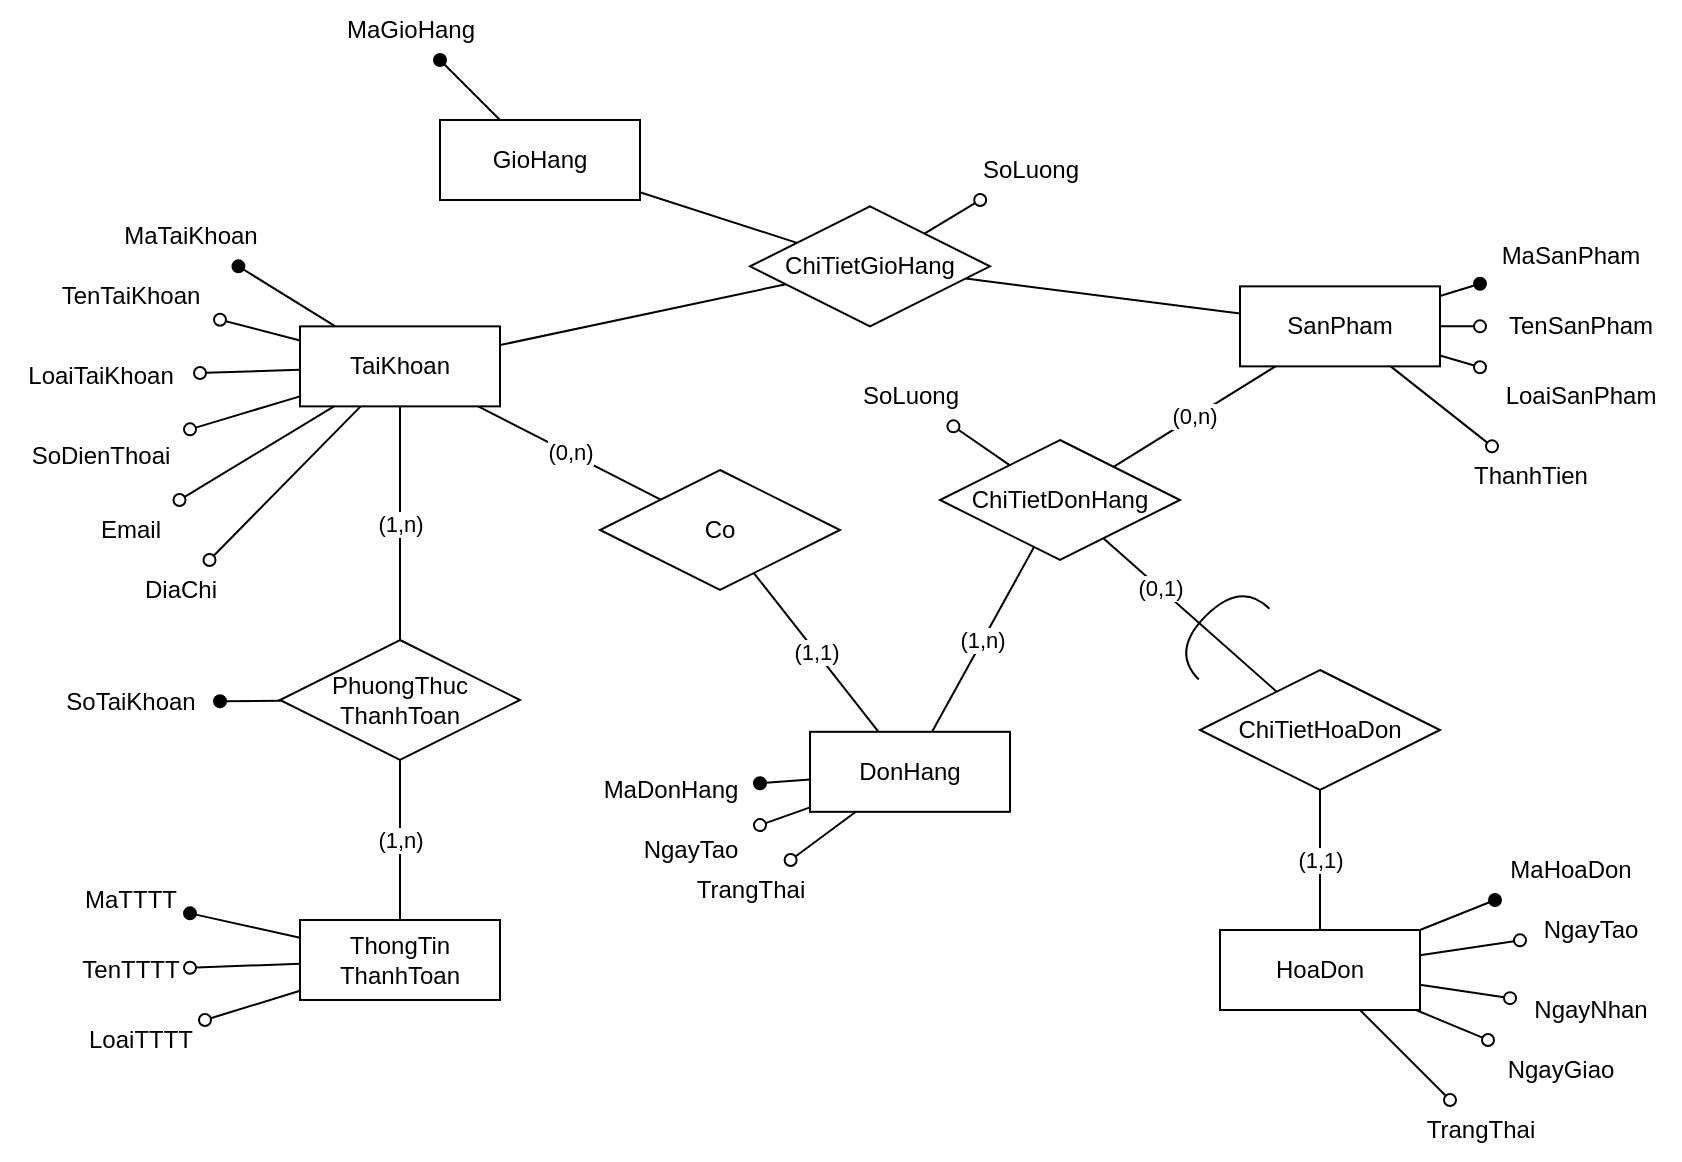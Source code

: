 <mxfile version="16.5.1" type="device"><diagram id="0Z3v2Z1KV5YY5KToACfr" name="Page-1"><mxGraphModel dx="630" dy="517" grid="1" gridSize="10" guides="1" tooltips="1" connect="1" arrows="1" fold="1" page="1" pageScale="1" pageWidth="850" pageHeight="1100" math="0" shadow="0"><root><mxCell id="0"/><mxCell id="1" parent="0"/><mxCell id="Guv1x2ETusMHflI9gNcT-3" style="rounded=0;orthogonalLoop=1;jettySize=auto;html=1;startArrow=none;startFill=0;endArrow=oval;endFill=1;" parent="1" source="Guv1x2ETusMHflI9gNcT-2" target="Guv1x2ETusMHflI9gNcT-4" edge="1"><mxGeometry relative="1" as="geometry"><mxPoint x="600" y="803.18" as="targetPoint"/></mxGeometry></mxCell><mxCell id="L8RuMudFnylKpwq9Dgwt-92" value="(0,n)" style="edgeStyle=none;rounded=0;orthogonalLoop=1;jettySize=auto;html=1;endArrow=none;endFill=0;" parent="1" source="Guv1x2ETusMHflI9gNcT-2" target="L8RuMudFnylKpwq9Dgwt-34" edge="1"><mxGeometry relative="1" as="geometry"/></mxCell><mxCell id="Guv1x2ETusMHflI9gNcT-2" value="SanPham" style="whiteSpace=wrap;html=1;align=center;" parent="1" vertex="1"><mxGeometry x="670" y="833.18" width="100" height="40" as="geometry"/></mxCell><mxCell id="Guv1x2ETusMHflI9gNcT-4" value="MaSanPham" style="text;html=1;align=center;verticalAlign=middle;resizable=0;points=[];autosize=1;strokeColor=none;fillColor=none;" parent="1" vertex="1"><mxGeometry x="790" y="803.18" width="90" height="30" as="geometry"/></mxCell><mxCell id="Guv1x2ETusMHflI9gNcT-5" style="rounded=0;orthogonalLoop=1;jettySize=auto;html=1;startArrow=none;startFill=0;endArrow=oval;endFill=0;" parent="1" source="Guv1x2ETusMHflI9gNcT-2" target="Guv1x2ETusMHflI9gNcT-6" edge="1"><mxGeometry relative="1" as="geometry"><mxPoint x="600" y="833.18" as="targetPoint"/><mxPoint x="680" y="845.438" as="sourcePoint"/></mxGeometry></mxCell><mxCell id="Guv1x2ETusMHflI9gNcT-6" value="TenSanPham" style="text;html=1;align=center;verticalAlign=middle;resizable=0;points=[];autosize=1;strokeColor=none;fillColor=none;" parent="1" vertex="1"><mxGeometry x="790" y="838.18" width="100" height="30" as="geometry"/></mxCell><mxCell id="Guv1x2ETusMHflI9gNcT-9" style="rounded=0;orthogonalLoop=1;jettySize=auto;html=1;startArrow=none;startFill=0;endArrow=oval;endFill=0;" parent="1" source="Guv1x2ETusMHflI9gNcT-2" target="Guv1x2ETusMHflI9gNcT-10" edge="1"><mxGeometry relative="1" as="geometry"><mxPoint x="600" y="868.18" as="targetPoint"/><mxPoint x="660" y="873.18" as="sourcePoint"/></mxGeometry></mxCell><mxCell id="Guv1x2ETusMHflI9gNcT-10" value="ThanhTien" style="text;html=1;align=center;verticalAlign=middle;resizable=0;points=[];autosize=1;strokeColor=none;fillColor=none;" parent="1" vertex="1"><mxGeometry x="775" y="913.18" width="80" height="30" as="geometry"/></mxCell><mxCell id="Guv1x2ETusMHflI9gNcT-11" style="rounded=0;orthogonalLoop=1;jettySize=auto;html=1;startArrow=none;startFill=0;endArrow=oval;endFill=0;" parent="1" source="Guv1x2ETusMHflI9gNcT-2" target="L8RuMudFnylKpwq9Dgwt-99" edge="1"><mxGeometry relative="1" as="geometry"><mxPoint x="728.333" y="778.18" as="targetPoint"/><mxPoint x="690" y="865.367" as="sourcePoint"/></mxGeometry></mxCell><mxCell id="L8RuMudFnylKpwq9Dgwt-94" value="(0,n)" style="edgeStyle=none;rounded=0;orthogonalLoop=1;jettySize=auto;html=1;endArrow=none;endFill=0;" parent="1" source="L8RuMudFnylKpwq9Dgwt-1" target="r2I_sDKQ74VJ2_6Y991G-1" edge="1"><mxGeometry relative="1" as="geometry"><mxPoint x="384.876" y="940.062" as="targetPoint"/></mxGeometry></mxCell><mxCell id="L8RuMudFnylKpwq9Dgwt-112" style="edgeStyle=none;rounded=0;orthogonalLoop=1;jettySize=auto;html=1;startArrow=none;startFill=0;endArrow=none;endFill=0;" parent="1" source="L8RuMudFnylKpwq9Dgwt-1" target="L8RuMudFnylKpwq9Dgwt-107" edge="1"><mxGeometry relative="1" as="geometry"/></mxCell><mxCell id="L8RuMudFnylKpwq9Dgwt-1" value="TaiKhoan" style="whiteSpace=wrap;html=1;align=center;" parent="1" vertex="1"><mxGeometry x="200" y="853.18" width="100" height="40" as="geometry"/></mxCell><mxCell id="L8RuMudFnylKpwq9Dgwt-3" style="rounded=0;orthogonalLoop=1;jettySize=auto;html=1;startArrow=none;startFill=0;endArrow=oval;endFill=0;" parent="1" source="L8RuMudFnylKpwq9Dgwt-1" target="L8RuMudFnylKpwq9Dgwt-4" edge="1"><mxGeometry relative="1" as="geometry"><mxPoint x="140" y="833.18" as="targetPoint"/><mxPoint x="210" y="845.368" as="sourcePoint"/></mxGeometry></mxCell><mxCell id="L8RuMudFnylKpwq9Dgwt-4" value="TenTaiKhoan" style="text;html=1;align=center;verticalAlign=middle;resizable=0;points=[];autosize=1;strokeColor=none;fillColor=none;" parent="1" vertex="1"><mxGeometry x="70" y="823.18" width="90" height="30" as="geometry"/></mxCell><mxCell id="L8RuMudFnylKpwq9Dgwt-127" value="(1,n)" style="edgeStyle=none;rounded=0;orthogonalLoop=1;jettySize=auto;html=1;startArrow=none;startFill=0;endArrow=none;endFill=0;" parent="1" source="En7VGBinBPHMmx7HespI-6" target="L8RuMudFnylKpwq9Dgwt-36" edge="1"><mxGeometry relative="1" as="geometry"/></mxCell><mxCell id="En7VGBinBPHMmx7HespI-6" value="ThongTin&lt;br&gt;ThanhToan" style="whiteSpace=wrap;html=1;align=center;" parent="1" vertex="1"><mxGeometry x="200" y="1150" width="100" height="40" as="geometry"/></mxCell><mxCell id="L8RuMudFnylKpwq9Dgwt-8" style="rounded=0;orthogonalLoop=1;jettySize=auto;html=1;startArrow=none;startFill=0;endArrow=oval;endFill=1;" parent="1" source="L8RuMudFnylKpwq9Dgwt-1" target="L8RuMudFnylKpwq9Dgwt-9" edge="1"><mxGeometry relative="1" as="geometry"><mxPoint x="140" y="828.18" as="targetPoint"/><mxPoint x="215.385" y="858.18" as="sourcePoint"/></mxGeometry></mxCell><mxCell id="L8RuMudFnylKpwq9Dgwt-9" value="MaTaiKhoan" style="text;html=1;align=center;verticalAlign=middle;resizable=0;points=[];autosize=1;strokeColor=none;fillColor=none;" parent="1" vertex="1"><mxGeometry x="100" y="793.18" width="90" height="30" as="geometry"/></mxCell><mxCell id="L8RuMudFnylKpwq9Dgwt-12" style="rounded=0;orthogonalLoop=1;jettySize=auto;html=1;startArrow=none;startFill=0;endArrow=oval;endFill=0;" parent="1" source="L8RuMudFnylKpwq9Dgwt-1" target="L8RuMudFnylKpwq9Dgwt-13" edge="1"><mxGeometry relative="1" as="geometry"><mxPoint x="150" y="843.18" as="targetPoint"/><mxPoint x="210" y="883.18" as="sourcePoint"/></mxGeometry></mxCell><mxCell id="L8RuMudFnylKpwq9Dgwt-13" value="Email" style="text;html=1;align=center;verticalAlign=middle;resizable=0;points=[];autosize=1;strokeColor=none;fillColor=none;" parent="1" vertex="1"><mxGeometry x="90" y="940" width="50" height="30" as="geometry"/></mxCell><mxCell id="L8RuMudFnylKpwq9Dgwt-14" style="rounded=0;orthogonalLoop=1;jettySize=auto;html=1;startArrow=none;startFill=0;endArrow=oval;endFill=0;" parent="1" source="L8RuMudFnylKpwq9Dgwt-1" target="L8RuMudFnylKpwq9Dgwt-15" edge="1"><mxGeometry relative="1" as="geometry"><mxPoint x="160" y="853.18" as="targetPoint"/><mxPoint x="220" y="893.18" as="sourcePoint"/></mxGeometry></mxCell><mxCell id="L8RuMudFnylKpwq9Dgwt-15" value="SoDienThoai" style="text;html=1;align=center;verticalAlign=middle;resizable=0;points=[];autosize=1;strokeColor=none;fillColor=none;" parent="1" vertex="1"><mxGeometry x="55" y="903.18" width="90" height="30" as="geometry"/></mxCell><mxCell id="L8RuMudFnylKpwq9Dgwt-16" style="rounded=0;orthogonalLoop=1;jettySize=auto;html=1;startArrow=none;startFill=0;endArrow=oval;endFill=0;" parent="1" source="L8RuMudFnylKpwq9Dgwt-1" target="L8RuMudFnylKpwq9Dgwt-17" edge="1"><mxGeometry relative="1" as="geometry"><mxPoint x="170" y="930.68" as="targetPoint"/><mxPoint x="200" y="953.18" as="sourcePoint"/></mxGeometry></mxCell><mxCell id="L8RuMudFnylKpwq9Dgwt-17" value="DiaChi" style="text;html=1;align=center;verticalAlign=middle;resizable=0;points=[];autosize=1;strokeColor=none;fillColor=none;" parent="1" vertex="1"><mxGeometry x="110" y="970" width="60" height="30" as="geometry"/></mxCell><mxCell id="L8RuMudFnylKpwq9Dgwt-18" style="rounded=0;orthogonalLoop=1;jettySize=auto;html=1;startArrow=none;startFill=0;endArrow=oval;endFill=0;" parent="1" source="L8RuMudFnylKpwq9Dgwt-1" target="L8RuMudFnylKpwq9Dgwt-19" edge="1"><mxGeometry relative="1" as="geometry"><mxPoint x="210" y="955" as="targetPoint"/><mxPoint x="230" y="973.182" as="sourcePoint"/></mxGeometry></mxCell><mxCell id="L8RuMudFnylKpwq9Dgwt-19" value="LoaiTaiKhoan" style="text;html=1;align=center;verticalAlign=middle;resizable=0;points=[];autosize=1;strokeColor=none;fillColor=none;" parent="1" vertex="1"><mxGeometry x="50" y="863.18" width="100" height="30" as="geometry"/></mxCell><mxCell id="L8RuMudFnylKpwq9Dgwt-109" style="edgeStyle=none;rounded=0;orthogonalLoop=1;jettySize=auto;html=1;startArrow=none;startFill=0;endArrow=none;endFill=0;" parent="1" source="L8RuMudFnylKpwq9Dgwt-20" target="L8RuMudFnylKpwq9Dgwt-107" edge="1"><mxGeometry relative="1" as="geometry"/></mxCell><mxCell id="L8RuMudFnylKpwq9Dgwt-20" value="GioHang" style="whiteSpace=wrap;html=1;align=center;" parent="1" vertex="1"><mxGeometry x="270" y="750.0" width="100" height="40" as="geometry"/></mxCell><mxCell id="L8RuMudFnylKpwq9Dgwt-22" style="rounded=0;orthogonalLoop=1;jettySize=auto;html=1;startArrow=none;startFill=0;endArrow=oval;endFill=1;" parent="1" source="L8RuMudFnylKpwq9Dgwt-20" target="L8RuMudFnylKpwq9Dgwt-23" edge="1"><mxGeometry relative="1" as="geometry"><mxPoint x="1290" y="571.82" as="targetPoint"/><mxPoint x="1350" y="605.153" as="sourcePoint"/></mxGeometry></mxCell><mxCell id="L8RuMudFnylKpwq9Dgwt-23" value="MaGioHang" style="text;html=1;align=center;verticalAlign=middle;resizable=0;points=[];autosize=1;strokeColor=none;fillColor=none;" parent="1" vertex="1"><mxGeometry x="210" y="690" width="90" height="30" as="geometry"/></mxCell><mxCell id="En7VGBinBPHMmx7HespI-48" value="(1,n)" style="endArrow=none;html=1;rounded=0;" parent="1" source="L8RuMudFnylKpwq9Dgwt-34" target="r2I_sDKQ74VJ2_6Y991G-5" edge="1"><mxGeometry width="50" height="50" relative="1" as="geometry"><mxPoint x="521.76" y="875.963" as="sourcePoint"/><mxPoint x="515.714" y="1060.0" as="targetPoint"/></mxGeometry></mxCell><mxCell id="L8RuMudFnylKpwq9Dgwt-27" style="rounded=0;orthogonalLoop=1;jettySize=auto;html=1;startArrow=none;startFill=0;endArrow=oval;endFill=0;" parent="1" source="En7VGBinBPHMmx7HespI-6" target="L8RuMudFnylKpwq9Dgwt-28" edge="1"><mxGeometry relative="1" as="geometry"><mxPoint x="275" y="1120" as="targetPoint"/><mxPoint x="335" y="1158.333" as="sourcePoint"/></mxGeometry></mxCell><mxCell id="L8RuMudFnylKpwq9Dgwt-28" value="TenTTTT" style="text;html=1;align=center;verticalAlign=middle;resizable=0;points=[];autosize=1;strokeColor=none;fillColor=none;" parent="1" vertex="1"><mxGeometry x="85" y="1165" width="60" height="20" as="geometry"/></mxCell><mxCell id="L8RuMudFnylKpwq9Dgwt-29" style="rounded=0;orthogonalLoop=1;jettySize=auto;html=1;startArrow=none;startFill=0;endArrow=oval;endFill=1;" parent="1" source="En7VGBinBPHMmx7HespI-6" target="L8RuMudFnylKpwq9Dgwt-30" edge="1"><mxGeometry relative="1" as="geometry"><mxPoint x="275" y="1115" as="targetPoint"/><mxPoint x="335" y="1148.333" as="sourcePoint"/></mxGeometry></mxCell><mxCell id="L8RuMudFnylKpwq9Dgwt-30" value="MaTTTT" style="text;html=1;align=center;verticalAlign=middle;resizable=0;points=[];autosize=1;strokeColor=none;fillColor=none;" parent="1" vertex="1"><mxGeometry x="85" y="1130" width="60" height="20" as="geometry"/></mxCell><mxCell id="L8RuMudFnylKpwq9Dgwt-32" style="rounded=0;orthogonalLoop=1;jettySize=auto;html=1;startArrow=none;startFill=0;endArrow=oval;endFill=0;" parent="1" source="En7VGBinBPHMmx7HespI-6" target="L8RuMudFnylKpwq9Dgwt-33" edge="1"><mxGeometry relative="1" as="geometry"><mxPoint x="345" y="1241.82" as="targetPoint"/><mxPoint x="335" y="1170.972" as="sourcePoint"/></mxGeometry></mxCell><mxCell id="L8RuMudFnylKpwq9Dgwt-33" value="LoaiTTTT" style="text;html=1;align=center;verticalAlign=middle;resizable=0;points=[];autosize=1;strokeColor=none;fillColor=none;" parent="1" vertex="1"><mxGeometry x="85" y="1200" width="70" height="20" as="geometry"/></mxCell><mxCell id="L8RuMudFnylKpwq9Dgwt-34" value="ChiTietDonHang" style="shape=rhombus;perimeter=rhombusPerimeter;whiteSpace=wrap;html=1;align=center;" parent="1" vertex="1"><mxGeometry x="520" y="910.0" width="120" height="60" as="geometry"/></mxCell><mxCell id="L8RuMudFnylKpwq9Dgwt-126" value="(1,n)" style="edgeStyle=none;rounded=0;orthogonalLoop=1;jettySize=auto;html=1;startArrow=none;startFill=0;endArrow=none;endFill=0;" parent="1" source="L8RuMudFnylKpwq9Dgwt-36" target="L8RuMudFnylKpwq9Dgwt-1" edge="1"><mxGeometry relative="1" as="geometry"/></mxCell><mxCell id="L8RuMudFnylKpwq9Dgwt-36" value="PhuongThuc&lt;br&gt;ThanhToan" style="shape=rhombus;perimeter=rhombusPerimeter;whiteSpace=wrap;html=1;align=center;" parent="1" vertex="1"><mxGeometry x="190" y="1010" width="120" height="60" as="geometry"/></mxCell><mxCell id="L8RuMudFnylKpwq9Dgwt-43" value="SoTaiKhoan" style="text;html=1;align=center;verticalAlign=middle;resizable=0;points=[];autosize=1;strokeColor=none;fillColor=none;" parent="1" vertex="1"><mxGeometry x="70" y="1025.91" width="90" height="30" as="geometry"/></mxCell><mxCell id="L8RuMudFnylKpwq9Dgwt-48" style="rounded=0;orthogonalLoop=1;jettySize=auto;html=1;startArrow=none;startFill=0;endArrow=oval;endFill=1;" parent="1" source="L8RuMudFnylKpwq9Dgwt-36" target="L8RuMudFnylKpwq9Dgwt-43" edge="1"><mxGeometry relative="1" as="geometry"><mxPoint x="150" y="1070" as="targetPoint"/><mxPoint x="229.199" y="863.18" as="sourcePoint"/></mxGeometry></mxCell><mxCell id="L8RuMudFnylKpwq9Dgwt-75" style="rounded=0;orthogonalLoop=1;jettySize=auto;html=1;startArrow=none;startFill=0;endArrow=oval;endFill=0;" parent="1" source="L8RuMudFnylKpwq9Dgwt-83" target="L8RuMudFnylKpwq9Dgwt-76" edge="1"><mxGeometry relative="1" as="geometry"><mxPoint x="970" y="1110" as="targetPoint"/><mxPoint x="780" y="1112.258" as="sourcePoint"/></mxGeometry></mxCell><mxCell id="L8RuMudFnylKpwq9Dgwt-76" value="NgayTao" style="text;html=1;align=center;verticalAlign=middle;resizable=0;points=[];autosize=1;strokeColor=none;fillColor=none;" parent="1" vertex="1"><mxGeometry x="810" y="1140" width="70" height="30" as="geometry"/></mxCell><mxCell id="L8RuMudFnylKpwq9Dgwt-77" style="rounded=0;orthogonalLoop=1;jettySize=auto;html=1;startArrow=none;startFill=0;endArrow=oval;endFill=0;" parent="1" source="L8RuMudFnylKpwq9Dgwt-83" target="L8RuMudFnylKpwq9Dgwt-78" edge="1"><mxGeometry relative="1" as="geometry"><mxPoint x="700" y="1135" as="targetPoint"/><mxPoint x="760" y="1140" as="sourcePoint"/></mxGeometry></mxCell><mxCell id="L8RuMudFnylKpwq9Dgwt-78" value="NgayNhan" style="text;html=1;align=center;verticalAlign=middle;resizable=0;points=[];autosize=1;strokeColor=none;fillColor=none;" parent="1" vertex="1"><mxGeometry x="805" y="1180" width="80" height="30" as="geometry"/></mxCell><mxCell id="L8RuMudFnylKpwq9Dgwt-79" style="rounded=0;orthogonalLoop=1;jettySize=auto;html=1;startArrow=none;startFill=0;endArrow=oval;endFill=0;" parent="1" source="L8RuMudFnylKpwq9Dgwt-83" target="L8RuMudFnylKpwq9Dgwt-80" edge="1"><mxGeometry relative="1" as="geometry"><mxPoint x="720" y="1120" as="targetPoint"/><mxPoint x="790" y="1132.188" as="sourcePoint"/></mxGeometry></mxCell><mxCell id="L8RuMudFnylKpwq9Dgwt-80" value="NgayGiao" style="text;html=1;align=center;verticalAlign=middle;resizable=0;points=[];autosize=1;strokeColor=none;fillColor=none;" parent="1" vertex="1"><mxGeometry x="790" y="1210" width="80" height="30" as="geometry"/></mxCell><mxCell id="L8RuMudFnylKpwq9Dgwt-81" style="rounded=0;orthogonalLoop=1;jettySize=auto;html=1;startArrow=none;startFill=0;endArrow=oval;endFill=1;exitX=1;exitY=0;exitDx=0;exitDy=0;" parent="1" source="L8RuMudFnylKpwq9Dgwt-83" target="L8RuMudFnylKpwq9Dgwt-82" edge="1"><mxGeometry relative="1" as="geometry"><mxPoint x="703.636" y="1080" as="targetPoint"/><mxPoint x="770" y="1102.812" as="sourcePoint"/></mxGeometry></mxCell><mxCell id="L8RuMudFnylKpwq9Dgwt-82" value="MaHoaDon" style="text;html=1;align=center;verticalAlign=middle;resizable=0;points=[];autosize=1;strokeColor=none;fillColor=none;" parent="1" vertex="1"><mxGeometry x="795" y="1110" width="80" height="30" as="geometry"/></mxCell><mxCell id="L8RuMudFnylKpwq9Dgwt-83" value="HoaDon" style="whiteSpace=wrap;html=1;align=center;" parent="1" vertex="1"><mxGeometry x="660" y="1155" width="100" height="40" as="geometry"/></mxCell><mxCell id="L8RuMudFnylKpwq9Dgwt-84" style="rounded=0;orthogonalLoop=1;jettySize=auto;html=1;startArrow=none;startFill=0;endArrow=oval;endFill=0;" parent="1" source="r2I_sDKQ74VJ2_6Y991G-5" target="L8RuMudFnylKpwq9Dgwt-85" edge="1"><mxGeometry relative="1" as="geometry"><mxPoint x="573.75" y="800" as="targetPoint"/><mxPoint x="455" y="1086.522" as="sourcePoint"/></mxGeometry></mxCell><mxCell id="L8RuMudFnylKpwq9Dgwt-85" value="NgayTao" style="text;html=1;align=center;verticalAlign=middle;resizable=0;points=[];autosize=1;strokeColor=none;fillColor=none;" parent="1" vertex="1"><mxGeometry x="360" y="1100" width="70" height="30" as="geometry"/></mxCell><mxCell id="L8RuMudFnylKpwq9Dgwt-86" style="rounded=0;orthogonalLoop=1;jettySize=auto;html=1;startArrow=none;startFill=0;endArrow=oval;endFill=0;" parent="1" source="r2I_sDKQ74VJ2_6Y991G-5" target="L8RuMudFnylKpwq9Dgwt-97" edge="1"><mxGeometry relative="1" as="geometry"><mxPoint x="762.308" y="930" as="targetPoint"/><mxPoint x="456.111" y="1100.0" as="sourcePoint"/></mxGeometry></mxCell><mxCell id="L8RuMudFnylKpwq9Dgwt-88" style="rounded=0;orthogonalLoop=1;jettySize=auto;html=1;startArrow=none;startFill=0;endArrow=oval;endFill=1;" parent="1" source="r2I_sDKQ74VJ2_6Y991G-5" target="L8RuMudFnylKpwq9Dgwt-89" edge="1"><mxGeometry relative="1" as="geometry"><mxPoint x="577.386" y="780" as="targetPoint"/><mxPoint x="455" y="1074" as="sourcePoint"/></mxGeometry></mxCell><mxCell id="L8RuMudFnylKpwq9Dgwt-89" value="MaDonHang" style="text;html=1;align=center;verticalAlign=middle;resizable=0;points=[];autosize=1;strokeColor=none;fillColor=none;" parent="1" vertex="1"><mxGeometry x="340" y="1070" width="90" height="30" as="geometry"/></mxCell><mxCell id="L8RuMudFnylKpwq9Dgwt-97" value="TrangThai" style="text;html=1;align=center;verticalAlign=middle;resizable=0;points=[];autosize=1;strokeColor=none;fillColor=none;" parent="1" vertex="1"><mxGeometry x="385" y="1120" width="80" height="30" as="geometry"/></mxCell><mxCell id="L8RuMudFnylKpwq9Dgwt-99" value="LoaiSanPham" style="text;html=1;align=center;verticalAlign=middle;resizable=0;points=[];autosize=1;strokeColor=none;fillColor=none;" parent="1" vertex="1"><mxGeometry x="790" y="873.18" width="100" height="30" as="geometry"/></mxCell><mxCell id="L8RuMudFnylKpwq9Dgwt-123" value="(0,1)" style="edgeStyle=none;rounded=0;orthogonalLoop=1;jettySize=auto;html=1;startArrow=none;startFill=0;endArrow=none;endFill=0;" parent="1" source="L8RuMudFnylKpwq9Dgwt-101" target="L8RuMudFnylKpwq9Dgwt-34" edge="1"><mxGeometry x="0.34" relative="1" as="geometry"><mxPoint as="offset"/></mxGeometry></mxCell><mxCell id="L8RuMudFnylKpwq9Dgwt-125" value="(1,1)" style="edgeStyle=none;rounded=0;orthogonalLoop=1;jettySize=auto;html=1;startArrow=none;startFill=0;endArrow=none;endFill=0;" parent="1" source="L8RuMudFnylKpwq9Dgwt-101" target="L8RuMudFnylKpwq9Dgwt-83" edge="1"><mxGeometry relative="1" as="geometry"/></mxCell><mxCell id="L8RuMudFnylKpwq9Dgwt-101" value="ChiTietHoaDon" style="shape=rhombus;perimeter=rhombusPerimeter;whiteSpace=wrap;html=1;align=center;" parent="1" vertex="1"><mxGeometry x="650" y="1025" width="120" height="60" as="geometry"/></mxCell><mxCell id="L8RuMudFnylKpwq9Dgwt-104" value="" style="shape=requiredInterface;html=1;verticalLabelPosition=bottom;sketch=0;rotation=-135;" parent="1" vertex="1"><mxGeometry x="650" y="980" width="20" height="50" as="geometry"/></mxCell><mxCell id="L8RuMudFnylKpwq9Dgwt-113" style="edgeStyle=none;rounded=0;orthogonalLoop=1;jettySize=auto;html=1;startArrow=none;startFill=0;endArrow=none;endFill=0;" parent="1" source="L8RuMudFnylKpwq9Dgwt-107" target="Guv1x2ETusMHflI9gNcT-2" edge="1"><mxGeometry relative="1" as="geometry"/></mxCell><mxCell id="L8RuMudFnylKpwq9Dgwt-107" value="ChiTietGioHang" style="shape=rhombus;perimeter=rhombusPerimeter;whiteSpace=wrap;html=1;align=center;" parent="1" vertex="1"><mxGeometry x="425" y="793.18" width="120" height="60" as="geometry"/></mxCell><mxCell id="L8RuMudFnylKpwq9Dgwt-114" style="rounded=0;orthogonalLoop=1;jettySize=auto;html=1;startArrow=none;startFill=0;endArrow=oval;endFill=0;" parent="1" source="L8RuMudFnylKpwq9Dgwt-107" target="L8RuMudFnylKpwq9Dgwt-115" edge="1"><mxGeometry relative="1" as="geometry"><mxPoint x="600" y="673.18" as="targetPoint"/><mxPoint x="660" y="703.116" as="sourcePoint"/></mxGeometry></mxCell><mxCell id="L8RuMudFnylKpwq9Dgwt-115" value="SoLuong" style="text;html=1;align=center;verticalAlign=middle;resizable=0;points=[];autosize=1;strokeColor=none;fillColor=none;" parent="1" vertex="1"><mxGeometry x="530" y="760.0" width="70" height="30" as="geometry"/></mxCell><mxCell id="L8RuMudFnylKpwq9Dgwt-129" style="rounded=0;orthogonalLoop=1;jettySize=auto;html=1;startArrow=none;startFill=0;endArrow=oval;endFill=0;" parent="1" source="L8RuMudFnylKpwq9Dgwt-34" target="L8RuMudFnylKpwq9Dgwt-130" edge="1"><mxGeometry relative="1" as="geometry"><mxPoint x="680" y="697.72" as="targetPoint"/><mxPoint x="649.077" y="925.002" as="sourcePoint"/></mxGeometry></mxCell><mxCell id="L8RuMudFnylKpwq9Dgwt-130" value="SoLuong" style="text;html=1;align=center;verticalAlign=middle;resizable=0;points=[];autosize=1;strokeColor=none;fillColor=none;" parent="1" vertex="1"><mxGeometry x="470" y="873.18" width="70" height="30" as="geometry"/></mxCell><mxCell id="L8RuMudFnylKpwq9Dgwt-132" value="TrangThai" style="text;html=1;align=center;verticalAlign=middle;resizable=0;points=[];autosize=1;strokeColor=none;fillColor=none;" parent="1" vertex="1"><mxGeometry x="750" y="1240" width="80" height="30" as="geometry"/></mxCell><mxCell id="L8RuMudFnylKpwq9Dgwt-134" style="rounded=0;orthogonalLoop=1;jettySize=auto;html=1;startArrow=none;startFill=0;endArrow=oval;endFill=0;" parent="1" source="L8RuMudFnylKpwq9Dgwt-83" target="L8RuMudFnylKpwq9Dgwt-132" edge="1"><mxGeometry relative="1" as="geometry"><mxPoint x="796.923" y="1235" as="targetPoint"/><mxPoint x="750.769" y="1205" as="sourcePoint"/></mxGeometry></mxCell><mxCell id="r2I_sDKQ74VJ2_6Y991G-1" value="Co" style="shape=rhombus;perimeter=rhombusPerimeter;whiteSpace=wrap;html=1;align=center;" parent="1" vertex="1"><mxGeometry x="350" y="925.0" width="120" height="60" as="geometry"/></mxCell><mxCell id="r2I_sDKQ74VJ2_6Y991G-4" value="(1,1)" style="edgeStyle=none;rounded=0;orthogonalLoop=1;jettySize=auto;html=1;startArrow=none;startFill=0;endArrow=none;endFill=0;" parent="1" source="r2I_sDKQ74VJ2_6Y991G-5" target="r2I_sDKQ74VJ2_6Y991G-1" edge="1"><mxGeometry relative="1" as="geometry"><mxPoint x="450" y="1000" as="sourcePoint"/><mxPoint x="260" y="1080.0" as="targetPoint"/></mxGeometry></mxCell><mxCell id="r2I_sDKQ74VJ2_6Y991G-5" value="DonHang" style="whiteSpace=wrap;html=1;align=center;" parent="1" vertex="1"><mxGeometry x="455" y="1055.91" width="100" height="40" as="geometry"/></mxCell></root></mxGraphModel></diagram></mxfile>